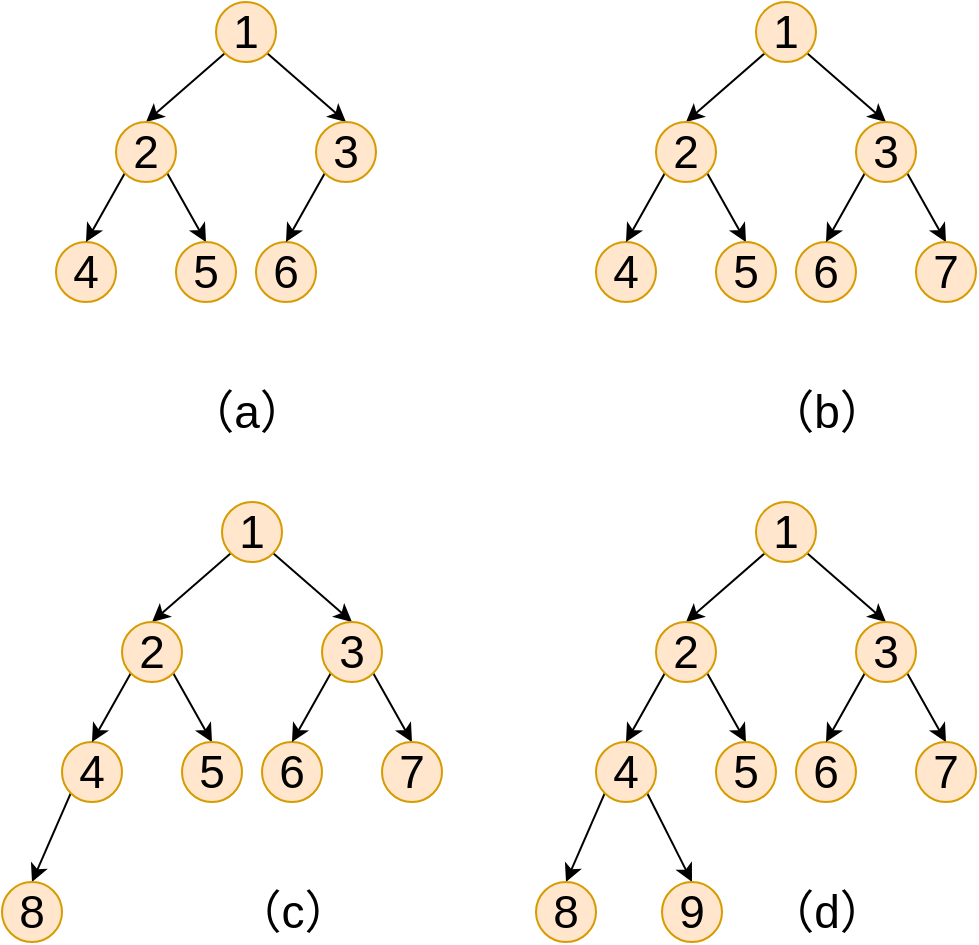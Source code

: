<mxfile version="17.4.2" type="device"><diagram id="0aZ4Lmz_8uLBFUxbV_6P" name="Page-1"><mxGraphModel dx="731" dy="428" grid="1" gridSize="10" guides="1" tooltips="1" connect="1" arrows="1" fold="1" page="1" pageScale="1" pageWidth="827" pageHeight="1169" math="0" shadow="0"><root><mxCell id="0"/><mxCell id="1" parent="0"/><mxCell id="QWzIp5CSAsPT7n4LISia-1" style="rounded=0;orthogonalLoop=1;jettySize=auto;html=1;exitX=0;exitY=1;exitDx=0;exitDy=0;entryX=0.5;entryY=0;entryDx=0;entryDy=0;" edge="1" parent="1" source="QWzIp5CSAsPT7n4LISia-3" target="QWzIp5CSAsPT7n4LISia-8"><mxGeometry relative="1" as="geometry"><mxPoint x="437" y="270" as="targetPoint"/></mxGeometry></mxCell><mxCell id="QWzIp5CSAsPT7n4LISia-2" style="edgeStyle=none;rounded=0;orthogonalLoop=1;jettySize=auto;html=1;exitX=1;exitY=1;exitDx=0;exitDy=0;entryX=0.5;entryY=0;entryDx=0;entryDy=0;" edge="1" parent="1" source="QWzIp5CSAsPT7n4LISia-3" target="QWzIp5CSAsPT7n4LISia-10"><mxGeometry relative="1" as="geometry"/></mxCell><mxCell id="QWzIp5CSAsPT7n4LISia-3" value="1" style="ellipse;whiteSpace=wrap;html=1;aspect=fixed;fontSize=23;fontStyle=0;fillColor=#ffe6cc;strokeColor=#d79b00;" vertex="1" parent="1"><mxGeometry x="447" y="200" width="30" height="30" as="geometry"/></mxCell><mxCell id="QWzIp5CSAsPT7n4LISia-4" value="4" style="ellipse;whiteSpace=wrap;html=1;aspect=fixed;fontSize=23;fontStyle=0;fillColor=#ffe6cc;strokeColor=#d79b00;" vertex="1" parent="1"><mxGeometry x="367" y="320" width="30" height="30" as="geometry"/></mxCell><mxCell id="QWzIp5CSAsPT7n4LISia-5" value="6" style="ellipse;whiteSpace=wrap;html=1;aspect=fixed;fontSize=23;fontStyle=0;fillColor=#ffe6cc;strokeColor=#d79b00;" vertex="1" parent="1"><mxGeometry x="467" y="320" width="30" height="30" as="geometry"/></mxCell><mxCell id="QWzIp5CSAsPT7n4LISia-6" style="edgeStyle=none;rounded=0;orthogonalLoop=1;jettySize=auto;html=1;exitX=0;exitY=1;exitDx=0;exitDy=0;entryX=0.5;entryY=0;entryDx=0;entryDy=0;" edge="1" parent="1" source="QWzIp5CSAsPT7n4LISia-8" target="QWzIp5CSAsPT7n4LISia-4"><mxGeometry relative="1" as="geometry"/></mxCell><mxCell id="QWzIp5CSAsPT7n4LISia-7" style="edgeStyle=none;rounded=0;orthogonalLoop=1;jettySize=auto;html=1;exitX=1;exitY=1;exitDx=0;exitDy=0;entryX=0.5;entryY=0;entryDx=0;entryDy=0;" edge="1" parent="1" source="QWzIp5CSAsPT7n4LISia-8" target="QWzIp5CSAsPT7n4LISia-11"><mxGeometry relative="1" as="geometry"/></mxCell><mxCell id="QWzIp5CSAsPT7n4LISia-8" value="2" style="ellipse;whiteSpace=wrap;html=1;aspect=fixed;fontSize=23;fontStyle=0;fillColor=#ffe6cc;strokeColor=#d79b00;" vertex="1" parent="1"><mxGeometry x="397" y="260" width="30" height="30" as="geometry"/></mxCell><mxCell id="QWzIp5CSAsPT7n4LISia-9" style="edgeStyle=none;rounded=0;orthogonalLoop=1;jettySize=auto;html=1;exitX=0;exitY=1;exitDx=0;exitDy=0;entryX=0.5;entryY=0;entryDx=0;entryDy=0;" edge="1" parent="1" source="QWzIp5CSAsPT7n4LISia-10" target="QWzIp5CSAsPT7n4LISia-5"><mxGeometry relative="1" as="geometry"/></mxCell><mxCell id="QWzIp5CSAsPT7n4LISia-10" value="3" style="ellipse;whiteSpace=wrap;html=1;aspect=fixed;fontSize=23;fontStyle=0;fillColor=#ffe6cc;strokeColor=#d79b00;" vertex="1" parent="1"><mxGeometry x="497" y="260" width="30" height="30" as="geometry"/></mxCell><mxCell id="QWzIp5CSAsPT7n4LISia-11" value="5" style="ellipse;whiteSpace=wrap;html=1;aspect=fixed;fontSize=23;fontStyle=0;fillColor=#ffe6cc;strokeColor=#d79b00;" vertex="1" parent="1"><mxGeometry x="427" y="320" width="30" height="30" as="geometry"/></mxCell><mxCell id="QWzIp5CSAsPT7n4LISia-12" style="rounded=0;orthogonalLoop=1;jettySize=auto;html=1;exitX=0;exitY=1;exitDx=0;exitDy=0;entryX=0.5;entryY=0;entryDx=0;entryDy=0;" edge="1" parent="1" source="QWzIp5CSAsPT7n4LISia-14" target="QWzIp5CSAsPT7n4LISia-20"><mxGeometry relative="1" as="geometry"><mxPoint x="440" y="520" as="targetPoint"/></mxGeometry></mxCell><mxCell id="QWzIp5CSAsPT7n4LISia-13" style="edgeStyle=none;rounded=0;orthogonalLoop=1;jettySize=auto;html=1;exitX=1;exitY=1;exitDx=0;exitDy=0;entryX=0.5;entryY=0;entryDx=0;entryDy=0;" edge="1" parent="1" source="QWzIp5CSAsPT7n4LISia-14" target="QWzIp5CSAsPT7n4LISia-23"><mxGeometry relative="1" as="geometry"/></mxCell><mxCell id="QWzIp5CSAsPT7n4LISia-14" value="1" style="ellipse;whiteSpace=wrap;html=1;aspect=fixed;fontSize=23;fontStyle=0;fillColor=#ffe6cc;strokeColor=#d79b00;" vertex="1" parent="1"><mxGeometry x="450" y="450" width="30" height="30" as="geometry"/></mxCell><mxCell id="QWzIp5CSAsPT7n4LISia-15" style="edgeStyle=none;rounded=0;orthogonalLoop=1;jettySize=auto;html=1;exitX=0;exitY=1;exitDx=0;exitDy=0;entryX=0.5;entryY=0;entryDx=0;entryDy=0;fontSize=23;" edge="1" parent="1" source="QWzIp5CSAsPT7n4LISia-16" target="QWzIp5CSAsPT7n4LISia-26"><mxGeometry relative="1" as="geometry"/></mxCell><mxCell id="QWzIp5CSAsPT7n4LISia-16" value="4" style="ellipse;whiteSpace=wrap;html=1;aspect=fixed;fontSize=23;fontStyle=0;fillColor=#ffe6cc;strokeColor=#d79b00;" vertex="1" parent="1"><mxGeometry x="370" y="570" width="30" height="30" as="geometry"/></mxCell><mxCell id="QWzIp5CSAsPT7n4LISia-17" value="6" style="ellipse;whiteSpace=wrap;html=1;aspect=fixed;fontSize=23;fontStyle=0;fillColor=#ffe6cc;strokeColor=#d79b00;" vertex="1" parent="1"><mxGeometry x="470" y="570" width="30" height="30" as="geometry"/></mxCell><mxCell id="QWzIp5CSAsPT7n4LISia-18" style="edgeStyle=none;rounded=0;orthogonalLoop=1;jettySize=auto;html=1;exitX=0;exitY=1;exitDx=0;exitDy=0;entryX=0.5;entryY=0;entryDx=0;entryDy=0;" edge="1" parent="1" source="QWzIp5CSAsPT7n4LISia-20" target="QWzIp5CSAsPT7n4LISia-16"><mxGeometry relative="1" as="geometry"/></mxCell><mxCell id="QWzIp5CSAsPT7n4LISia-19" style="edgeStyle=none;rounded=0;orthogonalLoop=1;jettySize=auto;html=1;exitX=1;exitY=1;exitDx=0;exitDy=0;entryX=0.5;entryY=0;entryDx=0;entryDy=0;" edge="1" parent="1" source="QWzIp5CSAsPT7n4LISia-20" target="QWzIp5CSAsPT7n4LISia-24"><mxGeometry relative="1" as="geometry"/></mxCell><mxCell id="QWzIp5CSAsPT7n4LISia-20" value="2" style="ellipse;whiteSpace=wrap;html=1;aspect=fixed;fontSize=23;fontStyle=0;fillColor=#ffe6cc;strokeColor=#d79b00;" vertex="1" parent="1"><mxGeometry x="400" y="510" width="30" height="30" as="geometry"/></mxCell><mxCell id="QWzIp5CSAsPT7n4LISia-21" style="edgeStyle=none;rounded=0;orthogonalLoop=1;jettySize=auto;html=1;exitX=0;exitY=1;exitDx=0;exitDy=0;entryX=0.5;entryY=0;entryDx=0;entryDy=0;" edge="1" parent="1" source="QWzIp5CSAsPT7n4LISia-23" target="QWzIp5CSAsPT7n4LISia-17"><mxGeometry relative="1" as="geometry"/></mxCell><mxCell id="QWzIp5CSAsPT7n4LISia-22" style="edgeStyle=none;rounded=0;orthogonalLoop=1;jettySize=auto;html=1;exitX=1;exitY=1;exitDx=0;exitDy=0;entryX=0.5;entryY=0;entryDx=0;entryDy=0;fontSize=23;" edge="1" parent="1" source="QWzIp5CSAsPT7n4LISia-23" target="QWzIp5CSAsPT7n4LISia-25"><mxGeometry relative="1" as="geometry"/></mxCell><mxCell id="QWzIp5CSAsPT7n4LISia-23" value="3" style="ellipse;whiteSpace=wrap;html=1;aspect=fixed;fontSize=23;fontStyle=0;fillColor=#ffe6cc;strokeColor=#d79b00;" vertex="1" parent="1"><mxGeometry x="500" y="510" width="30" height="30" as="geometry"/></mxCell><mxCell id="QWzIp5CSAsPT7n4LISia-24" value="5" style="ellipse;whiteSpace=wrap;html=1;aspect=fixed;fontSize=23;fontStyle=0;fillColor=#ffe6cc;strokeColor=#d79b00;" vertex="1" parent="1"><mxGeometry x="430" y="570" width="30" height="30" as="geometry"/></mxCell><mxCell id="QWzIp5CSAsPT7n4LISia-25" value="7" style="ellipse;whiteSpace=wrap;html=1;aspect=fixed;fontSize=23;fontStyle=0;fillColor=#ffe6cc;strokeColor=#d79b00;" vertex="1" parent="1"><mxGeometry x="530" y="570" width="30" height="30" as="geometry"/></mxCell><mxCell id="QWzIp5CSAsPT7n4LISia-26" value="8" style="ellipse;whiteSpace=wrap;html=1;aspect=fixed;fontSize=23;fontStyle=0;fillColor=#ffe6cc;strokeColor=#d79b00;" vertex="1" parent="1"><mxGeometry x="340" y="640" width="30" height="30" as="geometry"/></mxCell><mxCell id="QWzIp5CSAsPT7n4LISia-27" value="（c）" style="text;html=1;resizable=0;autosize=1;align=center;verticalAlign=middle;points=[];fillColor=none;strokeColor=none;rounded=0;fontSize=23;" vertex="1" parent="1"><mxGeometry x="450" y="640" width="70" height="30" as="geometry"/></mxCell><mxCell id="QWzIp5CSAsPT7n4LISia-28" value="（a）" style="text;html=1;resizable=0;autosize=1;align=center;verticalAlign=middle;points=[];fillColor=none;strokeColor=none;rounded=0;fontSize=23;" vertex="1" parent="1"><mxGeometry x="427" y="390" width="70" height="30" as="geometry"/></mxCell><mxCell id="QWzIp5CSAsPT7n4LISia-29" style="rounded=0;orthogonalLoop=1;jettySize=auto;html=1;exitX=0;exitY=1;exitDx=0;exitDy=0;entryX=0.5;entryY=0;entryDx=0;entryDy=0;" edge="1" parent="1" source="QWzIp5CSAsPT7n4LISia-31" target="QWzIp5CSAsPT7n4LISia-37"><mxGeometry relative="1" as="geometry"><mxPoint x="707" y="270" as="targetPoint"/></mxGeometry></mxCell><mxCell id="QWzIp5CSAsPT7n4LISia-30" style="edgeStyle=none;rounded=0;orthogonalLoop=1;jettySize=auto;html=1;exitX=1;exitY=1;exitDx=0;exitDy=0;entryX=0.5;entryY=0;entryDx=0;entryDy=0;" edge="1" parent="1" source="QWzIp5CSAsPT7n4LISia-31" target="QWzIp5CSAsPT7n4LISia-40"><mxGeometry relative="1" as="geometry"/></mxCell><mxCell id="QWzIp5CSAsPT7n4LISia-31" value="1" style="ellipse;whiteSpace=wrap;html=1;aspect=fixed;fontSize=23;fontStyle=0;fillColor=#ffe6cc;strokeColor=#d79b00;" vertex="1" parent="1"><mxGeometry x="717" y="200" width="30" height="30" as="geometry"/></mxCell><mxCell id="QWzIp5CSAsPT7n4LISia-33" value="4" style="ellipse;whiteSpace=wrap;html=1;aspect=fixed;fontSize=23;fontStyle=0;fillColor=#ffe6cc;strokeColor=#d79b00;" vertex="1" parent="1"><mxGeometry x="637" y="320" width="30" height="30" as="geometry"/></mxCell><mxCell id="QWzIp5CSAsPT7n4LISia-34" value="6" style="ellipse;whiteSpace=wrap;html=1;aspect=fixed;fontSize=23;fontStyle=0;fillColor=#ffe6cc;strokeColor=#d79b00;" vertex="1" parent="1"><mxGeometry x="737" y="320" width="30" height="30" as="geometry"/></mxCell><mxCell id="QWzIp5CSAsPT7n4LISia-35" style="edgeStyle=none;rounded=0;orthogonalLoop=1;jettySize=auto;html=1;exitX=0;exitY=1;exitDx=0;exitDy=0;entryX=0.5;entryY=0;entryDx=0;entryDy=0;" edge="1" parent="1" source="QWzIp5CSAsPT7n4LISia-37" target="QWzIp5CSAsPT7n4LISia-33"><mxGeometry relative="1" as="geometry"/></mxCell><mxCell id="QWzIp5CSAsPT7n4LISia-36" style="edgeStyle=none;rounded=0;orthogonalLoop=1;jettySize=auto;html=1;exitX=1;exitY=1;exitDx=0;exitDy=0;entryX=0.5;entryY=0;entryDx=0;entryDy=0;" edge="1" parent="1" source="QWzIp5CSAsPT7n4LISia-37" target="QWzIp5CSAsPT7n4LISia-41"><mxGeometry relative="1" as="geometry"/></mxCell><mxCell id="QWzIp5CSAsPT7n4LISia-37" value="2" style="ellipse;whiteSpace=wrap;html=1;aspect=fixed;fontSize=23;fontStyle=0;fillColor=#ffe6cc;strokeColor=#d79b00;" vertex="1" parent="1"><mxGeometry x="667" y="260" width="30" height="30" as="geometry"/></mxCell><mxCell id="QWzIp5CSAsPT7n4LISia-38" style="edgeStyle=none;rounded=0;orthogonalLoop=1;jettySize=auto;html=1;exitX=0;exitY=1;exitDx=0;exitDy=0;entryX=0.5;entryY=0;entryDx=0;entryDy=0;" edge="1" parent="1" source="QWzIp5CSAsPT7n4LISia-40" target="QWzIp5CSAsPT7n4LISia-34"><mxGeometry relative="1" as="geometry"/></mxCell><mxCell id="QWzIp5CSAsPT7n4LISia-39" style="edgeStyle=none;rounded=0;orthogonalLoop=1;jettySize=auto;html=1;exitX=1;exitY=1;exitDx=0;exitDy=0;entryX=0.5;entryY=0;entryDx=0;entryDy=0;fontSize=23;" edge="1" parent="1" source="QWzIp5CSAsPT7n4LISia-40" target="QWzIp5CSAsPT7n4LISia-42"><mxGeometry relative="1" as="geometry"/></mxCell><mxCell id="QWzIp5CSAsPT7n4LISia-40" value="3" style="ellipse;whiteSpace=wrap;html=1;aspect=fixed;fontSize=23;fontStyle=0;fillColor=#ffe6cc;strokeColor=#d79b00;" vertex="1" parent="1"><mxGeometry x="767" y="260" width="30" height="30" as="geometry"/></mxCell><mxCell id="QWzIp5CSAsPT7n4LISia-41" value="5" style="ellipse;whiteSpace=wrap;html=1;aspect=fixed;fontSize=23;fontStyle=0;fillColor=#ffe6cc;strokeColor=#d79b00;" vertex="1" parent="1"><mxGeometry x="697" y="320" width="30" height="30" as="geometry"/></mxCell><mxCell id="QWzIp5CSAsPT7n4LISia-42" value="7" style="ellipse;whiteSpace=wrap;html=1;aspect=fixed;fontSize=23;fontStyle=0;fillColor=#ffe6cc;strokeColor=#d79b00;" vertex="1" parent="1"><mxGeometry x="797" y="320" width="30" height="30" as="geometry"/></mxCell><mxCell id="QWzIp5CSAsPT7n4LISia-44" value="（b）" style="text;html=1;resizable=0;autosize=1;align=center;verticalAlign=middle;points=[];fillColor=none;strokeColor=none;rounded=0;fontSize=23;" vertex="1" parent="1"><mxGeometry x="717" y="390" width="70" height="30" as="geometry"/></mxCell><mxCell id="QWzIp5CSAsPT7n4LISia-45" style="rounded=0;orthogonalLoop=1;jettySize=auto;html=1;exitX=0;exitY=1;exitDx=0;exitDy=0;entryX=0.5;entryY=0;entryDx=0;entryDy=0;" edge="1" parent="1" source="QWzIp5CSAsPT7n4LISia-47" target="QWzIp5CSAsPT7n4LISia-53"><mxGeometry relative="1" as="geometry"><mxPoint x="707" y="520" as="targetPoint"/></mxGeometry></mxCell><mxCell id="QWzIp5CSAsPT7n4LISia-46" style="edgeStyle=none;rounded=0;orthogonalLoop=1;jettySize=auto;html=1;exitX=1;exitY=1;exitDx=0;exitDy=0;entryX=0.5;entryY=0;entryDx=0;entryDy=0;" edge="1" parent="1" source="QWzIp5CSAsPT7n4LISia-47" target="QWzIp5CSAsPT7n4LISia-56"><mxGeometry relative="1" as="geometry"/></mxCell><mxCell id="QWzIp5CSAsPT7n4LISia-47" value="1" style="ellipse;whiteSpace=wrap;html=1;aspect=fixed;fontSize=23;fontStyle=0;fillColor=#ffe6cc;strokeColor=#d79b00;" vertex="1" parent="1"><mxGeometry x="717" y="450" width="30" height="30" as="geometry"/></mxCell><mxCell id="QWzIp5CSAsPT7n4LISia-48" style="edgeStyle=none;rounded=0;orthogonalLoop=1;jettySize=auto;html=1;exitX=0;exitY=1;exitDx=0;exitDy=0;entryX=0.5;entryY=0;entryDx=0;entryDy=0;fontSize=23;" edge="1" parent="1" source="QWzIp5CSAsPT7n4LISia-49" target="QWzIp5CSAsPT7n4LISia-59"><mxGeometry relative="1" as="geometry"/></mxCell><mxCell id="QWzIp5CSAsPT7n4LISia-64" style="edgeStyle=none;rounded=0;orthogonalLoop=1;jettySize=auto;html=1;exitX=1;exitY=1;exitDx=0;exitDy=0;entryX=0.5;entryY=0;entryDx=0;entryDy=0;" edge="1" parent="1" source="QWzIp5CSAsPT7n4LISia-49" target="QWzIp5CSAsPT7n4LISia-61"><mxGeometry relative="1" as="geometry"/></mxCell><mxCell id="QWzIp5CSAsPT7n4LISia-49" value="4" style="ellipse;whiteSpace=wrap;html=1;aspect=fixed;fontSize=23;fontStyle=0;fillColor=#ffe6cc;strokeColor=#d79b00;" vertex="1" parent="1"><mxGeometry x="637" y="570" width="30" height="30" as="geometry"/></mxCell><mxCell id="QWzIp5CSAsPT7n4LISia-50" value="6" style="ellipse;whiteSpace=wrap;html=1;aspect=fixed;fontSize=23;fontStyle=0;fillColor=#ffe6cc;strokeColor=#d79b00;" vertex="1" parent="1"><mxGeometry x="737" y="570" width="30" height="30" as="geometry"/></mxCell><mxCell id="QWzIp5CSAsPT7n4LISia-51" style="edgeStyle=none;rounded=0;orthogonalLoop=1;jettySize=auto;html=1;exitX=0;exitY=1;exitDx=0;exitDy=0;entryX=0.5;entryY=0;entryDx=0;entryDy=0;" edge="1" parent="1" source="QWzIp5CSAsPT7n4LISia-53" target="QWzIp5CSAsPT7n4LISia-49"><mxGeometry relative="1" as="geometry"/></mxCell><mxCell id="QWzIp5CSAsPT7n4LISia-52" style="edgeStyle=none;rounded=0;orthogonalLoop=1;jettySize=auto;html=1;exitX=1;exitY=1;exitDx=0;exitDy=0;entryX=0.5;entryY=0;entryDx=0;entryDy=0;" edge="1" parent="1" source="QWzIp5CSAsPT7n4LISia-53" target="QWzIp5CSAsPT7n4LISia-57"><mxGeometry relative="1" as="geometry"/></mxCell><mxCell id="QWzIp5CSAsPT7n4LISia-53" value="2" style="ellipse;whiteSpace=wrap;html=1;aspect=fixed;fontSize=23;fontStyle=0;fillColor=#ffe6cc;strokeColor=#d79b00;" vertex="1" parent="1"><mxGeometry x="667" y="510" width="30" height="30" as="geometry"/></mxCell><mxCell id="QWzIp5CSAsPT7n4LISia-54" style="edgeStyle=none;rounded=0;orthogonalLoop=1;jettySize=auto;html=1;exitX=0;exitY=1;exitDx=0;exitDy=0;entryX=0.5;entryY=0;entryDx=0;entryDy=0;" edge="1" parent="1" source="QWzIp5CSAsPT7n4LISia-56" target="QWzIp5CSAsPT7n4LISia-50"><mxGeometry relative="1" as="geometry"/></mxCell><mxCell id="QWzIp5CSAsPT7n4LISia-55" style="edgeStyle=none;rounded=0;orthogonalLoop=1;jettySize=auto;html=1;exitX=1;exitY=1;exitDx=0;exitDy=0;entryX=0.5;entryY=0;entryDx=0;entryDy=0;fontSize=23;" edge="1" parent="1" source="QWzIp5CSAsPT7n4LISia-56" target="QWzIp5CSAsPT7n4LISia-58"><mxGeometry relative="1" as="geometry"/></mxCell><mxCell id="QWzIp5CSAsPT7n4LISia-56" value="3" style="ellipse;whiteSpace=wrap;html=1;aspect=fixed;fontSize=23;fontStyle=0;fillColor=#ffe6cc;strokeColor=#d79b00;" vertex="1" parent="1"><mxGeometry x="767" y="510" width="30" height="30" as="geometry"/></mxCell><mxCell id="QWzIp5CSAsPT7n4LISia-57" value="5" style="ellipse;whiteSpace=wrap;html=1;aspect=fixed;fontSize=23;fontStyle=0;fillColor=#ffe6cc;strokeColor=#d79b00;" vertex="1" parent="1"><mxGeometry x="697" y="570" width="30" height="30" as="geometry"/></mxCell><mxCell id="QWzIp5CSAsPT7n4LISia-58" value="7" style="ellipse;whiteSpace=wrap;html=1;aspect=fixed;fontSize=23;fontStyle=0;fillColor=#ffe6cc;strokeColor=#d79b00;" vertex="1" parent="1"><mxGeometry x="797" y="570" width="30" height="30" as="geometry"/></mxCell><mxCell id="QWzIp5CSAsPT7n4LISia-59" value="8" style="ellipse;whiteSpace=wrap;html=1;aspect=fixed;fontSize=23;fontStyle=0;fillColor=#ffe6cc;strokeColor=#d79b00;" vertex="1" parent="1"><mxGeometry x="607" y="640" width="30" height="30" as="geometry"/></mxCell><mxCell id="QWzIp5CSAsPT7n4LISia-60" value="（d）" style="text;html=1;resizable=0;autosize=1;align=center;verticalAlign=middle;points=[];fillColor=none;strokeColor=none;rounded=0;fontSize=23;" vertex="1" parent="1"><mxGeometry x="717" y="640" width="70" height="30" as="geometry"/></mxCell><mxCell id="QWzIp5CSAsPT7n4LISia-61" value="9" style="ellipse;whiteSpace=wrap;html=1;aspect=fixed;fontSize=23;fontStyle=0;fillColor=#ffe6cc;strokeColor=#d79b00;" vertex="1" parent="1"><mxGeometry x="670" y="640" width="30" height="30" as="geometry"/></mxCell></root></mxGraphModel></diagram></mxfile>